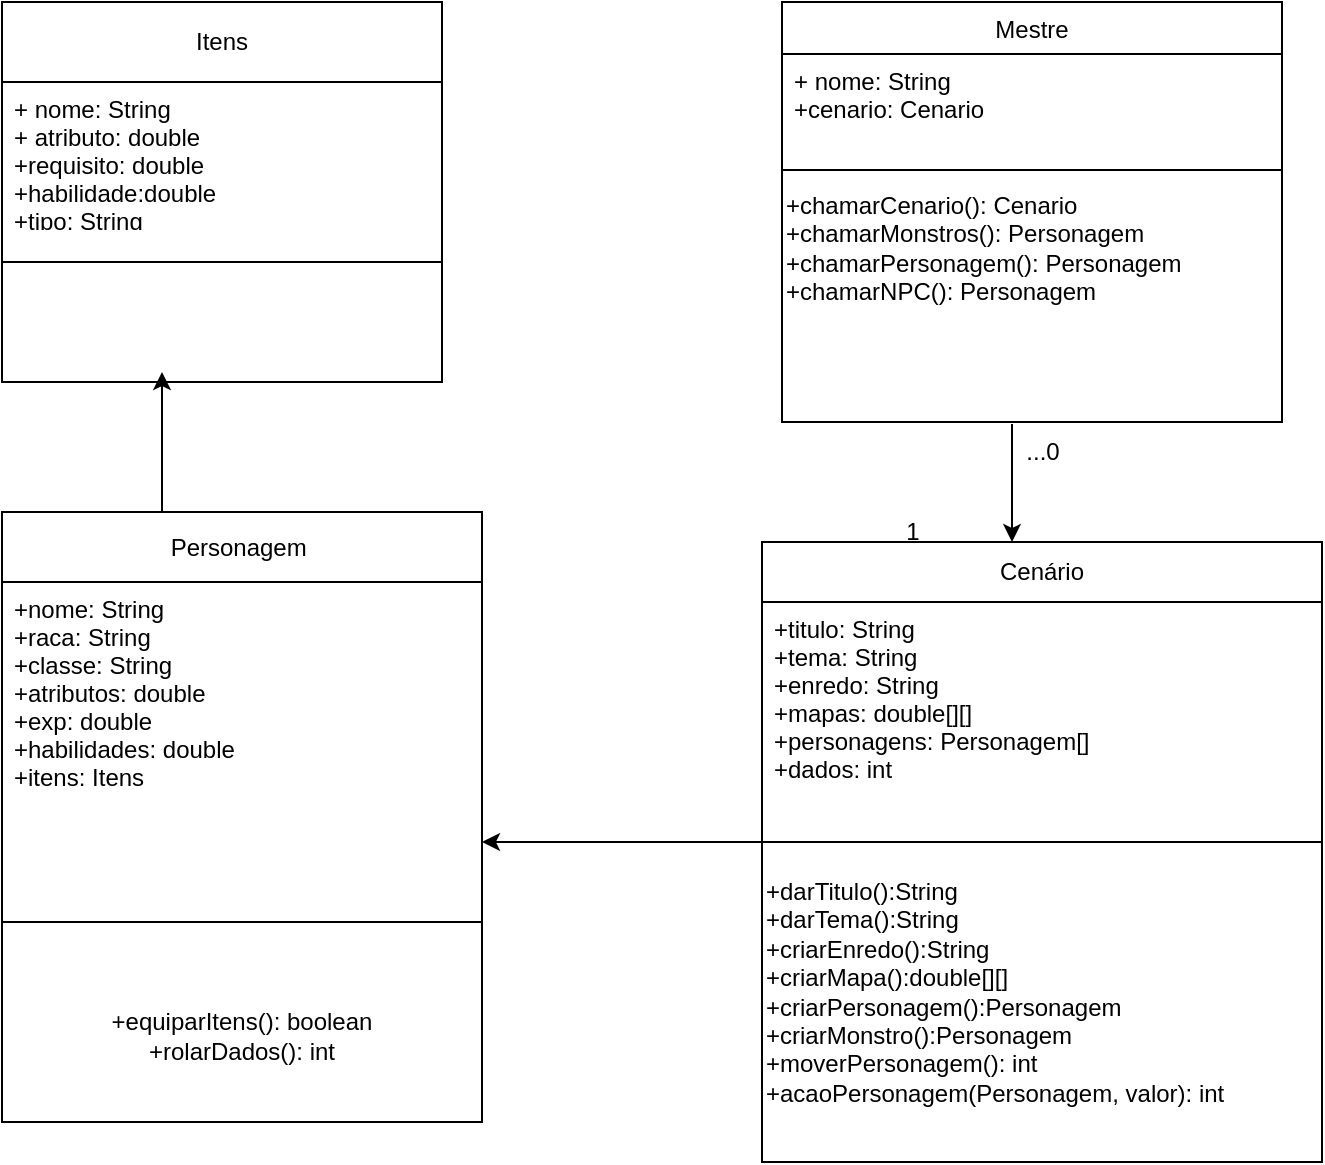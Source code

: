 <mxfile version="20.4.0" type="github">
  <diagram id="C5RBs43oDa-KdzZeNtuy" name="Page-1">
    <mxGraphModel dx="868" dy="520" grid="1" gridSize="10" guides="1" tooltips="1" connect="1" arrows="1" fold="1" page="1" pageScale="1" pageWidth="827" pageHeight="1169" math="0" shadow="0">
      <root>
        <mxCell id="WIyWlLk6GJQsqaUBKTNV-0" />
        <mxCell id="WIyWlLk6GJQsqaUBKTNV-1" parent="WIyWlLk6GJQsqaUBKTNV-0" />
        <mxCell id="zkfFHV4jXpPFQw0GAbJ--17" value="Mestre" style="swimlane;fontStyle=0;align=center;verticalAlign=top;childLayout=stackLayout;horizontal=1;startSize=26;horizontalStack=0;resizeParent=1;resizeLast=0;collapsible=1;marginBottom=0;rounded=0;shadow=0;strokeWidth=1;" parent="WIyWlLk6GJQsqaUBKTNV-1" vertex="1">
          <mxGeometry x="400" y="50" width="250" height="210" as="geometry">
            <mxRectangle x="550" y="140" width="160" height="26" as="alternateBounds" />
          </mxGeometry>
        </mxCell>
        <mxCell id="zkfFHV4jXpPFQw0GAbJ--18" value="+ nome: String&#xa;+cenario: Cenario&#xa;&#xa; " style="text;align=left;verticalAlign=top;spacingLeft=4;spacingRight=4;overflow=hidden;rotatable=0;points=[[0,0.5],[1,0.5]];portConstraint=eastwest;" parent="zkfFHV4jXpPFQw0GAbJ--17" vertex="1">
          <mxGeometry y="26" width="250" height="54" as="geometry" />
        </mxCell>
        <mxCell id="zkfFHV4jXpPFQw0GAbJ--23" value="" style="line;html=1;strokeWidth=1;align=left;verticalAlign=middle;spacingTop=-1;spacingLeft=3;spacingRight=3;rotatable=0;labelPosition=right;points=[];portConstraint=eastwest;" parent="zkfFHV4jXpPFQw0GAbJ--17" vertex="1">
          <mxGeometry y="80" width="250" height="8" as="geometry" />
        </mxCell>
        <mxCell id="aQi3MAtJLsASPVlaxSXh-14" value="+chamarCenario(): Cenario&lt;br&gt;+chamarMonstros(): Personagem&lt;br&gt;+chamarPersonagem(): Personagem&lt;br&gt;+chamarNPC(): Personagem" style="text;html=1;align=left;verticalAlign=middle;resizable=0;points=[];autosize=1;strokeColor=none;fillColor=none;" parent="zkfFHV4jXpPFQw0GAbJ--17" vertex="1">
          <mxGeometry y="88" width="250" height="70" as="geometry" />
        </mxCell>
        <mxCell id="aQi3MAtJLsASPVlaxSXh-3" value="Cenário" style="rounded=0;whiteSpace=wrap;html=1;" parent="WIyWlLk6GJQsqaUBKTNV-1" vertex="1">
          <mxGeometry x="390" y="320" width="280" height="30" as="geometry" />
        </mxCell>
        <mxCell id="aQi3MAtJLsASPVlaxSXh-4" value="" style="rounded=0;whiteSpace=wrap;html=1;" parent="WIyWlLk6GJQsqaUBKTNV-1" vertex="1">
          <mxGeometry x="390" y="350" width="280" height="120" as="geometry" />
        </mxCell>
        <mxCell id="aQi3MAtJLsASPVlaxSXh-6" value="Itens" style="rounded=0;whiteSpace=wrap;html=1;" parent="WIyWlLk6GJQsqaUBKTNV-1" vertex="1">
          <mxGeometry x="10" y="50" width="220" height="40" as="geometry" />
        </mxCell>
        <mxCell id="aQi3MAtJLsASPVlaxSXh-7" style="edgeStyle=orthogonalEdgeStyle;rounded=0;orthogonalLoop=1;jettySize=auto;html=1;exitX=0.5;exitY=1;exitDx=0;exitDy=0;" parent="WIyWlLk6GJQsqaUBKTNV-1" edge="1">
          <mxGeometry relative="1" as="geometry">
            <mxPoint x="250" y="500" as="sourcePoint" />
            <mxPoint x="250" y="500" as="targetPoint" />
          </mxGeometry>
        </mxCell>
        <mxCell id="aQi3MAtJLsASPVlaxSXh-8" value="" style="rounded=0;whiteSpace=wrap;html=1;" parent="WIyWlLk6GJQsqaUBKTNV-1" vertex="1">
          <mxGeometry x="390" y="470" width="280" height="160" as="geometry" />
        </mxCell>
        <mxCell id="aQi3MAtJLsASPVlaxSXh-9" value="" style="rounded=0;whiteSpace=wrap;html=1;" parent="WIyWlLk6GJQsqaUBKTNV-1" vertex="1">
          <mxGeometry x="10" y="90" width="220" height="90" as="geometry" />
        </mxCell>
        <mxCell id="aQi3MAtJLsASPVlaxSXh-10" value="" style="rounded=0;whiteSpace=wrap;html=1;" parent="WIyWlLk6GJQsqaUBKTNV-1" vertex="1">
          <mxGeometry x="10" y="180" width="220" height="60" as="geometry" />
        </mxCell>
        <mxCell id="aQi3MAtJLsASPVlaxSXh-18" value="Personagem&amp;nbsp;" style="rounded=0;whiteSpace=wrap;html=1;" parent="WIyWlLk6GJQsqaUBKTNV-1" vertex="1">
          <mxGeometry x="10" y="305" width="240" height="35" as="geometry" />
        </mxCell>
        <mxCell id="aQi3MAtJLsASPVlaxSXh-19" value="&lt;br&gt;+equiparItens(): boolean&lt;br&gt;+rolarDados(): int" style="rounded=0;whiteSpace=wrap;html=1;" parent="WIyWlLk6GJQsqaUBKTNV-1" vertex="1">
          <mxGeometry x="10" y="510" width="240" height="100" as="geometry" />
        </mxCell>
        <mxCell id="aQi3MAtJLsASPVlaxSXh-20" value="" style="rounded=0;whiteSpace=wrap;html=1;" parent="WIyWlLk6GJQsqaUBKTNV-1" vertex="1">
          <mxGeometry x="10" y="340" width="240" height="170" as="geometry" />
        </mxCell>
        <mxCell id="aQi3MAtJLsASPVlaxSXh-21" value="+nome: String&#xa;+raca: String&#xa;+classe: String&#xa;+atributos: double&#xa;+exp: double&#xa;+habilidades: double&#xa;+itens: Itens&#xa;&#xa;&#xa;&#xa;" style="text;align=left;verticalAlign=top;spacingLeft=4;spacingRight=4;overflow=hidden;rotatable=0;points=[[0,0.5],[1,0.5]];portConstraint=eastwest;" parent="WIyWlLk6GJQsqaUBKTNV-1" vertex="1">
          <mxGeometry x="10" y="340" width="240" height="160" as="geometry" />
        </mxCell>
        <mxCell id="aQi3MAtJLsASPVlaxSXh-22" value="+ nome: String&#xa;+ atributo: double&#xa;+requisito: double&#xa;+habilidade:double&#xa;+tipo: String&#xa;&#xa;&#xa; " style="text;align=left;verticalAlign=top;spacingLeft=4;spacingRight=4;overflow=hidden;rotatable=0;points=[[0,0.5],[1,0.5]];portConstraint=eastwest;" parent="WIyWlLk6GJQsqaUBKTNV-1" vertex="1">
          <mxGeometry x="10" y="90" width="120" height="70" as="geometry" />
        </mxCell>
        <mxCell id="aQi3MAtJLsASPVlaxSXh-23" value="+titulo: String&#xa;+tema: String&#xa;+enredo: String&#xa;+mapas: double[][]&#xa;+personagens: Personagem[]&#xa;+dados: int" style="text;align=left;verticalAlign=top;spacingLeft=4;spacingRight=4;overflow=hidden;rotatable=0;points=[[0,0.5],[1,0.5]];portConstraint=eastwest;" parent="WIyWlLk6GJQsqaUBKTNV-1" vertex="1">
          <mxGeometry x="390" y="350" width="280" height="110" as="geometry" />
        </mxCell>
        <mxCell id="aQi3MAtJLsASPVlaxSXh-24" value="...0" style="text;html=1;align=center;verticalAlign=middle;resizable=0;points=[];autosize=1;strokeColor=none;fillColor=none;" parent="WIyWlLk6GJQsqaUBKTNV-1" vertex="1">
          <mxGeometry x="510" y="260" width="40" height="30" as="geometry" />
        </mxCell>
        <mxCell id="aQi3MAtJLsASPVlaxSXh-25" value="1" style="text;html=1;align=center;verticalAlign=middle;resizable=0;points=[];autosize=1;strokeColor=none;fillColor=none;" parent="WIyWlLk6GJQsqaUBKTNV-1" vertex="1">
          <mxGeometry x="450" y="300" width="30" height="30" as="geometry" />
        </mxCell>
        <mxCell id="aQi3MAtJLsASPVlaxSXh-28" value="" style="endArrow=classic;html=1;rounded=0;exitX=0.125;exitY=0.033;exitDx=0;exitDy=0;exitPerimeter=0;" parent="WIyWlLk6GJQsqaUBKTNV-1" source="aQi3MAtJLsASPVlaxSXh-24" edge="1">
          <mxGeometry width="50" height="50" relative="1" as="geometry">
            <mxPoint x="510" y="260" as="sourcePoint" />
            <mxPoint x="515" y="320" as="targetPoint" />
            <Array as="points" />
          </mxGeometry>
        </mxCell>
        <mxCell id="aQi3MAtJLsASPVlaxSXh-29" value="" style="endArrow=classic;html=1;rounded=0;" parent="WIyWlLk6GJQsqaUBKTNV-1" edge="1">
          <mxGeometry width="50" height="50" relative="1" as="geometry">
            <mxPoint x="90" y="265" as="sourcePoint" />
            <mxPoint x="90" y="235" as="targetPoint" />
            <Array as="points">
              <mxPoint x="90" y="305" />
            </Array>
          </mxGeometry>
        </mxCell>
        <mxCell id="aQi3MAtJLsASPVlaxSXh-30" value="" style="endArrow=classic;html=1;rounded=0;exitX=0;exitY=0;exitDx=0;exitDy=0;" parent="WIyWlLk6GJQsqaUBKTNV-1" source="aQi3MAtJLsASPVlaxSXh-8" edge="1">
          <mxGeometry width="50" height="50" relative="1" as="geometry">
            <mxPoint x="300" y="430" as="sourcePoint" />
            <mxPoint x="250" y="470" as="targetPoint" />
            <Array as="points">
              <mxPoint x="300" y="470" />
            </Array>
          </mxGeometry>
        </mxCell>
        <mxCell id="aQi3MAtJLsASPVlaxSXh-32" value="+darTitulo():String&lt;br&gt;+darTema():String&lt;br&gt;+criarEnredo():String&lt;br&gt;+criarMapa():double[][]&lt;br&gt;+criarPersonagem():Personagem&lt;br&gt;+criarMonstro():Personagem&lt;br&gt;+moverPersonagem(): int&lt;br&gt;+acaoPersonagem(Personagem, valor): int" style="text;html=1;align=left;verticalAlign=middle;resizable=0;points=[];autosize=1;strokeColor=none;fillColor=none;" parent="WIyWlLk6GJQsqaUBKTNV-1" vertex="1">
          <mxGeometry x="390" y="480" width="250" height="130" as="geometry" />
        </mxCell>
      </root>
    </mxGraphModel>
  </diagram>
</mxfile>
